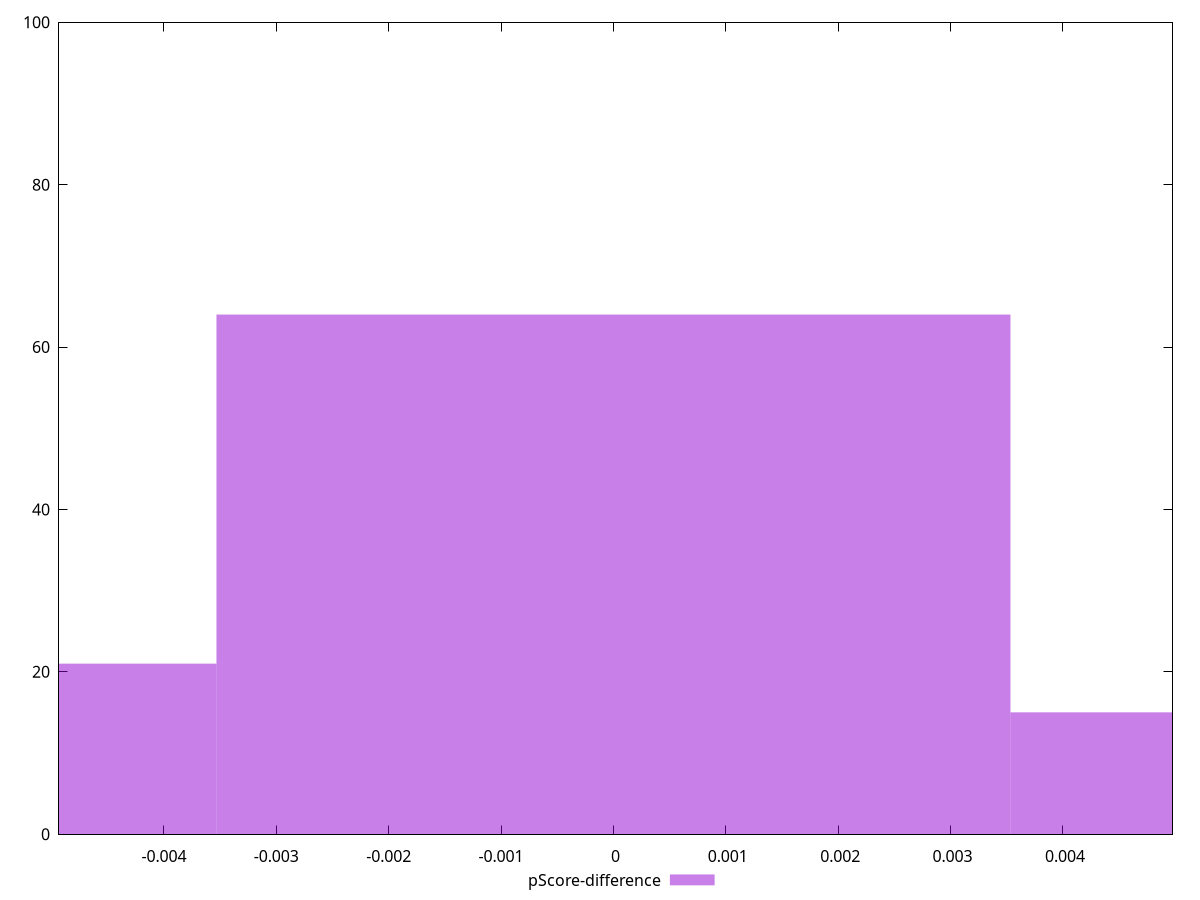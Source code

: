 reset

$pScoreDifference <<EOF
0 64
-0.007065454463392854 21
0.007065454463392854 15
EOF

set key outside below
set boxwidth 0.007065454463392854
set xrange [-0.00493383096355382:0.004974592289124891]
set yrange [0:100]
set trange [0:100]
set style fill transparent solid 0.5 noborder
set terminal svg size 640, 490 enhanced background rgb 'white'
set output "report_00019_2021-02-10T18-14-37.922Z//mainthread-work-breakdown/samples/pages/pScore-difference/histogram.svg"

plot $pScoreDifference title "pScore-difference" with boxes

reset
